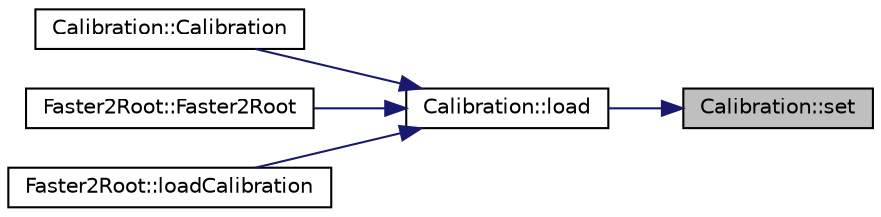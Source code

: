 digraph "Calibration::set"
{
 // LATEX_PDF_SIZE
  edge [fontname="Helvetica",fontsize="10",labelfontname="Helvetica",labelfontsize="10"];
  node [fontname="Helvetica",fontsize="10",shape=record];
  rankdir="RL";
  Node1 [label="Calibration::set",height=0.2,width=0.4,color="black", fillcolor="grey75", style="filled", fontcolor="black",tooltip=" "];
  Node1 -> Node2 [dir="back",color="midnightblue",fontsize="10",style="solid",fontname="Helvetica"];
  Node2 [label="Calibration::load",height=0.2,width=0.4,color="black", fillcolor="white", style="filled",URL="$class_calibration.html#a1e2545538309227a0e38716a852b47f3",tooltip=" "];
  Node2 -> Node3 [dir="back",color="midnightblue",fontsize="10",style="solid",fontname="Helvetica"];
  Node3 [label="Calibration::Calibration",height=0.2,width=0.4,color="black", fillcolor="white", style="filled",URL="$class_calibration.html#a55032501d7ae4549fcd619d0dd06ab35",tooltip=" "];
  Node2 -> Node4 [dir="back",color="midnightblue",fontsize="10",style="solid",fontname="Helvetica"];
  Node4 [label="Faster2Root::Faster2Root",height=0.2,width=0.4,color="black", fillcolor="white", style="filled",URL="$class_faster2_root.html#a931cf8ef7c2acab073b363893c65bffd",tooltip=" "];
  Node2 -> Node5 [dir="back",color="midnightblue",fontsize="10",style="solid",fontname="Helvetica"];
  Node5 [label="Faster2Root::loadCalibration",height=0.2,width=0.4,color="black", fillcolor="white", style="filled",URL="$class_faster2_root.html#ab164afcb047412f8ba87c7ba7064d80a",tooltip=" "];
}
